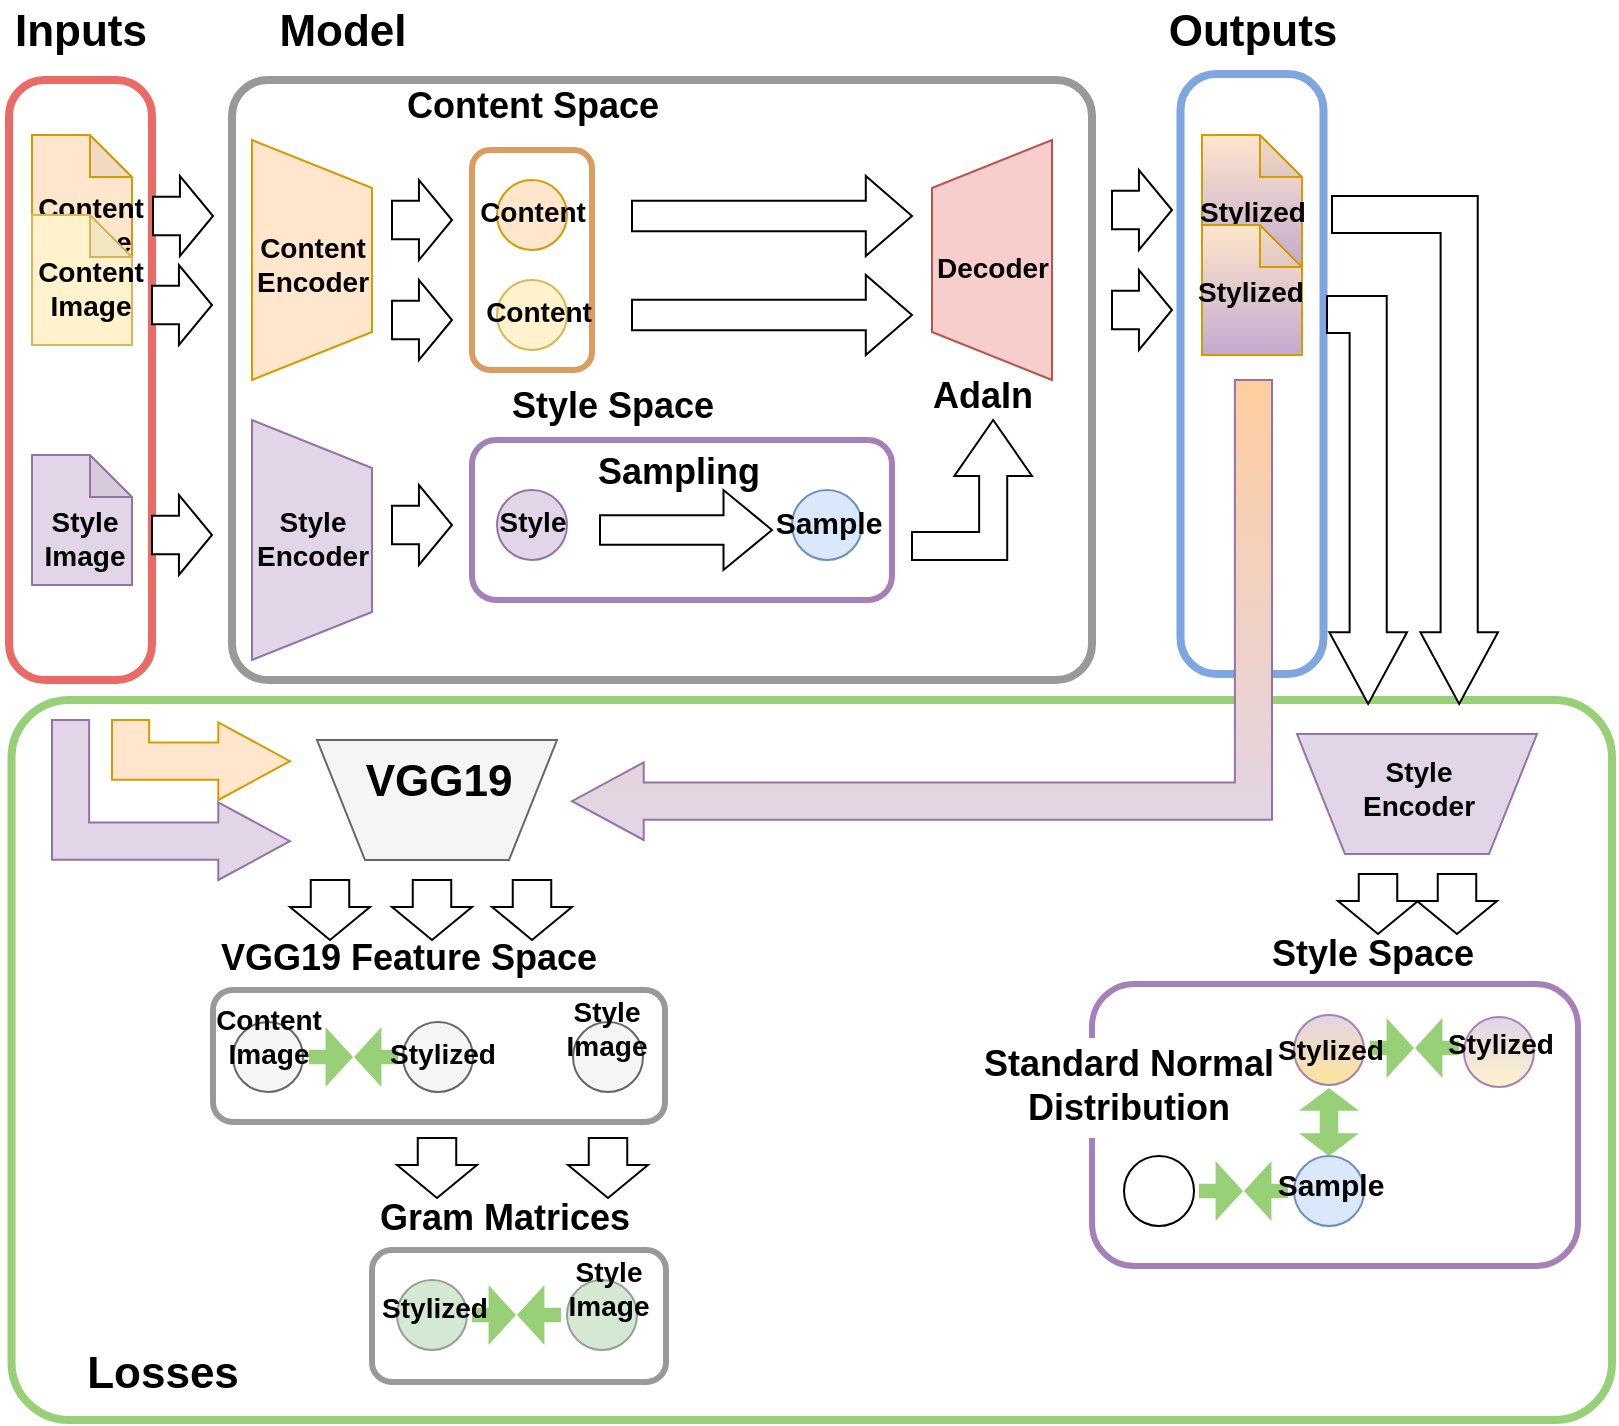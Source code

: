 <mxfile version="12.4.9" type="device"><diagram id="BpUwLvxRDQDON40G88cy" name="Seite-1"><mxGraphModel dx="1808" dy="1293" grid="1" gridSize="10" guides="1" tooltips="1" connect="1" arrows="1" fold="1" page="1" pageScale="1" pageWidth="827" pageHeight="1169" math="0" shadow="0"><root><mxCell id="0"/><mxCell id="1" parent="0"/><mxCell id="b38Dc_NepNKPbcJ1L55v-25" value="" style="rounded=1;whiteSpace=wrap;html=1;strokeColor=#97D077;fillColor=none;strokeWidth=4;perimeterSpacing=20;glass=0;shadow=0;comic=0;arcSize=8;labelBorderColor=#000000;horizontal=0;" vertex="1" parent="1"><mxGeometry x="29.75" y="470" width="800.25" height="360" as="geometry"/></mxCell><mxCell id="B95l_GnRycxYkU9E4nNO-133" value="" style="html=1;shadow=0;dashed=0;align=center;verticalAlign=middle;shape=mxgraph.arrows2.arrow;dy=0.76;dx=13.71;notch=0;rounded=1;glass=0;comic=0;strokeColor=none;strokeWidth=4;fillColor=#97D077;gradientColor=none;" parent="1" vertex="1"><mxGeometry x="178.5" y="633.5" width="22" height="30" as="geometry"/></mxCell><mxCell id="B95l_GnRycxYkU9E4nNO-118" value="" style="shape=note;whiteSpace=wrap;html=1;backgroundOutline=1;darkOpacity=0.05;size=21;fillColor=#ffe6cc;strokeColor=#d79b00;gradientColor=#C3ABD0;" parent="1" vertex="1"><mxGeometry x="625" y="187.5" width="50" height="65" as="geometry"/></mxCell><mxCell id="b38Dc_NepNKPbcJ1L55v-17" value="&lt;font style=&quot;font-size: 14px&quot;&gt;&lt;b&gt;Stylized&lt;/b&gt;&lt;/font&gt;" style="text;html=1;resizable=0;points=[];autosize=1;align=center;verticalAlign=top;spacingTop=-4;fontColor=#000000;" vertex="1" parent="1"><mxGeometry x="615" y="215" width="70" height="20" as="geometry"/></mxCell><mxCell id="b38Dc_NepNKPbcJ1L55v-7" value="" style="rounded=1;whiteSpace=wrap;html=1;strokeColor=#7EA6E0;fillColor=none;strokeWidth=4;perimeterSpacing=20;glass=0;shadow=0;comic=0;arcSize=25;labelBorderColor=#000000;horizontal=0;" vertex="1" parent="1"><mxGeometry x="614.25" y="157" width="71.5" height="300" as="geometry"/></mxCell><mxCell id="b38Dc_NepNKPbcJ1L55v-3" value="" style="rounded=1;whiteSpace=wrap;html=1;strokeColor=#EA6B66;fillColor=none;strokeWidth=4;perimeterSpacing=20;glass=0;shadow=0;comic=0;arcSize=25;labelBorderColor=#000000;horizontal=0;" vertex="1" parent="1"><mxGeometry x="28.5" y="160" width="71.5" height="300" as="geometry"/></mxCell><mxCell id="B95l_GnRycxYkU9E4nNO-8" value="" style="shape=note;whiteSpace=wrap;html=1;backgroundOutline=1;darkOpacity=0.05;size=21;fillColor=#ffe6cc;strokeColor=#d79b00;" parent="1" vertex="1"><mxGeometry x="40" y="187.5" width="50" height="65" as="geometry"/></mxCell><mxCell id="b38Dc_NepNKPbcJ1L55v-8" value="&lt;div&gt;&lt;font style=&quot;font-size: 14px&quot;&gt;&lt;b&gt;Content&lt;/b&gt;&lt;/font&gt;&lt;/div&gt;&lt;div&gt;&lt;font style=&quot;font-size: 14px&quot;&gt;&lt;b&gt;Image&lt;br&gt;&lt;/b&gt;&lt;/font&gt;&lt;/div&gt;" style="text;html=1;resizable=0;points=[];autosize=1;align=center;verticalAlign=top;spacingTop=-4;fontColor=#000000;" vertex="1" parent="1"><mxGeometry x="34.25" y="212.5" width="70" height="30" as="geometry"/></mxCell><mxCell id="B95l_GnRycxYkU9E4nNO-138" value="" style="rounded=1;whiteSpace=wrap;html=1;strokeColor=#A680B8;fillColor=none;strokeWidth=3;" parent="1" vertex="1"><mxGeometry x="570" y="612" width="243" height="141" as="geometry"/></mxCell><mxCell id="B95l_GnRycxYkU9E4nNO-159" value="" style="rounded=1;whiteSpace=wrap;html=1;strokeColor=#999999;fillColor=none;strokeWidth=3;fontColor=#333333;" parent="1" vertex="1"><mxGeometry x="210" y="745" width="147" height="66" as="geometry"/></mxCell><mxCell id="B95l_GnRycxYkU9E4nNO-143" value="" style="rounded=1;whiteSpace=wrap;html=1;strokeColor=#999999;fillColor=none;strokeWidth=3;fontColor=#333333;" parent="1" vertex="1"><mxGeometry x="130.5" y="615" width="226" height="66" as="geometry"/></mxCell><mxCell id="B95l_GnRycxYkU9E4nNO-51" value="" style="rounded=1;whiteSpace=wrap;html=1;strokeColor=#999999;fillColor=none;strokeWidth=4;perimeterSpacing=20;glass=0;shadow=0;comic=0;arcSize=6;labelBorderColor=#000000;horizontal=0;" parent="1" vertex="1"><mxGeometry x="140" y="160" width="430" height="300" as="geometry"/></mxCell><mxCell id="B95l_GnRycxYkU9E4nNO-29" value="" style="rounded=1;whiteSpace=wrap;html=1;strokeColor=#A680B8;fillColor=none;strokeWidth=3;" parent="1" vertex="1"><mxGeometry x="260" y="340" width="210" height="80" as="geometry"/></mxCell><mxCell id="B95l_GnRycxYkU9E4nNO-28" value="" style="rounded=1;whiteSpace=wrap;html=1;strokeColor=#DB9C60;fillColor=none;strokeWidth=3;" parent="1" vertex="1"><mxGeometry x="260" y="195" width="60" height="110" as="geometry"/></mxCell><mxCell id="B95l_GnRycxYkU9E4nNO-2" value="" style="shape=trapezoid;perimeter=trapezoidPerimeter;whiteSpace=wrap;html=1;rotation=90;fillColor=#ffe6cc;strokeColor=#d79b00;" parent="1" vertex="1"><mxGeometry x="120" y="220" width="120" height="60" as="geometry"/></mxCell><mxCell id="B95l_GnRycxYkU9E4nNO-3" value="" style="shape=trapezoid;perimeter=trapezoidPerimeter;whiteSpace=wrap;html=1;rotation=90;fillColor=#e1d5e7;strokeColor=#9673a6;" parent="1" vertex="1"><mxGeometry x="120" y="360" width="120" height="60" as="geometry"/></mxCell><mxCell id="B95l_GnRycxYkU9E4nNO-5" value="" style="shape=note;whiteSpace=wrap;html=1;backgroundOutline=1;darkOpacity=0.05;size=21;fillColor=#e1d5e7;strokeColor=#9673a6;" parent="1" vertex="1"><mxGeometry x="40" y="347.5" width="50" height="65" as="geometry"/></mxCell><mxCell id="B95l_GnRycxYkU9E4nNO-7" value="" style="shape=note;whiteSpace=wrap;html=1;backgroundOutline=1;darkOpacity=0.05;size=21;fillColor=#fff2cc;strokeColor=#d6b656;" parent="1" vertex="1"><mxGeometry x="40" y="227.5" width="50" height="65" as="geometry"/></mxCell><mxCell id="B95l_GnRycxYkU9E4nNO-12" value="" style="shape=singleArrow;whiteSpace=wrap;html=1;arrowWidth=0.481;arrowSize=0.551;" parent="1" vertex="1"><mxGeometry x="100" y="367.5" width="30" height="40" as="geometry"/></mxCell><mxCell id="B95l_GnRycxYkU9E4nNO-13" value="" style="shape=singleArrow;whiteSpace=wrap;html=1;arrowWidth=0.481;arrowSize=0.551;" parent="1" vertex="1"><mxGeometry x="100.5" y="208" width="30" height="40" as="geometry"/></mxCell><mxCell id="B95l_GnRycxYkU9E4nNO-14" value="" style="shape=singleArrow;whiteSpace=wrap;html=1;arrowWidth=0.481;arrowSize=0.551;" parent="1" vertex="1"><mxGeometry x="100" y="252.5" width="30" height="40" as="geometry"/></mxCell><mxCell id="B95l_GnRycxYkU9E4nNO-15" value="" style="ellipse;whiteSpace=wrap;html=1;aspect=fixed;fillColor=#e1d5e7;strokeColor=#9673a6;" parent="1" vertex="1"><mxGeometry x="272.5" y="365" width="35" height="35" as="geometry"/></mxCell><mxCell id="B95l_GnRycxYkU9E4nNO-16" value="" style="ellipse;whiteSpace=wrap;html=1;aspect=fixed;fillColor=#fff2cc;strokeColor=#d6b656;" parent="1" vertex="1"><mxGeometry x="272.5" y="260" width="35" height="35" as="geometry"/></mxCell><mxCell id="B95l_GnRycxYkU9E4nNO-18" value="" style="ellipse;whiteSpace=wrap;html=1;aspect=fixed;fillColor=#ffe6cc;strokeColor=#d79b00;" parent="1" vertex="1"><mxGeometry x="272.5" y="210" width="35" height="35" as="geometry"/></mxCell><mxCell id="B95l_GnRycxYkU9E4nNO-21" value="" style="shape=singleArrow;whiteSpace=wrap;html=1;arrowWidth=0.481;arrowSize=0.551;" parent="1" vertex="1"><mxGeometry x="220" y="210" width="30" height="40" as="geometry"/></mxCell><mxCell id="B95l_GnRycxYkU9E4nNO-22" value="" style="shape=singleArrow;whiteSpace=wrap;html=1;arrowWidth=0.481;arrowSize=0.551;" parent="1" vertex="1"><mxGeometry x="220" y="260" width="30" height="40" as="geometry"/></mxCell><mxCell id="B95l_GnRycxYkU9E4nNO-24" value="" style="shape=singleArrow;whiteSpace=wrap;html=1;arrowWidth=0.481;arrowSize=0.551;" parent="1" vertex="1"><mxGeometry x="220" y="362.5" width="30" height="40" as="geometry"/></mxCell><mxCell id="B95l_GnRycxYkU9E4nNO-25" value="" style="shape=singleArrow;whiteSpace=wrap;html=1;arrowWidth=0.371;arrowSize=0.282;" parent="1" vertex="1"><mxGeometry x="324" y="365" width="86" height="40" as="geometry"/></mxCell><mxCell id="B95l_GnRycxYkU9E4nNO-26" value="" style="ellipse;whiteSpace=wrap;html=1;aspect=fixed;fillColor=#dae8fc;strokeColor=#6c8ebf;" parent="1" vertex="1"><mxGeometry x="420" y="365" width="35" height="35" as="geometry"/></mxCell><mxCell id="B95l_GnRycxYkU9E4nNO-27" value="" style="shape=trapezoid;perimeter=trapezoidPerimeter;whiteSpace=wrap;html=1;rotation=90;fillColor=#f8cecc;strokeColor=#b85450;flipH=1;flipV=1;" parent="1" vertex="1"><mxGeometry x="460" y="220" width="120" height="60" as="geometry"/></mxCell><mxCell id="B95l_GnRycxYkU9E4nNO-30" value="" style="shape=singleArrow;whiteSpace=wrap;html=1;arrowWidth=0.379;arrowSize=0.165;" parent="1" vertex="1"><mxGeometry x="340" y="208" width="140" height="40" as="geometry"/></mxCell><mxCell id="B95l_GnRycxYkU9E4nNO-31" value="" style="shape=singleArrow;whiteSpace=wrap;html=1;arrowWidth=0.379;arrowSize=0.165;" parent="1" vertex="1"><mxGeometry x="340" y="257.5" width="140" height="40" as="geometry"/></mxCell><mxCell id="B95l_GnRycxYkU9E4nNO-32" value="" style="html=1;align=center;verticalAlign=middle;shape=mxgraph.arrows2.bendArrow;dy=7.02;dx=28;notch=0;arrowHead=38.83;strokeColor=#000000;fillColor=#ffffff;direction=south;flipH=0;flipV=1;" parent="1" vertex="1"><mxGeometry x="480" y="330" width="60" height="70" as="geometry"/></mxCell><mxCell id="B95l_GnRycxYkU9E4nNO-36" value="" style="shape=trapezoid;perimeter=trapezoidPerimeter;whiteSpace=wrap;html=1;rotation=90;fillColor=#f5f5f5;strokeColor=#666666;fontColor=#333333;direction=south;" parent="1" vertex="1"><mxGeometry x="212.5" y="460" width="60" height="120" as="geometry"/></mxCell><mxCell id="B95l_GnRycxYkU9E4nNO-38" value="" style="shape=singleArrow;whiteSpace=wrap;html=1;arrowWidth=0.481;arrowSize=0.551;" parent="1" vertex="1"><mxGeometry x="580" y="205" width="30" height="40" as="geometry"/></mxCell><mxCell id="B95l_GnRycxYkU9E4nNO-40" value="" style="html=1;align=center;verticalAlign=middle;shape=mxgraph.arrows2.bendArrow;dy=9.28;dx=35.86;notch=0;arrowHead=38.83;strokeColor=#d79b00;fillColor=#ffe6cc;direction=east;flipH=0;flipV=1;" parent="1" vertex="1"><mxGeometry x="80" y="480" width="89" height="40" as="geometry"/></mxCell><mxCell id="B95l_GnRycxYkU9E4nNO-44" value="" style="shape=singleArrow;whiteSpace=wrap;html=1;arrowWidth=0.481;arrowSize=0.551;" parent="1" vertex="1"><mxGeometry x="580" y="255" width="30" height="40" as="geometry"/></mxCell><mxCell id="B95l_GnRycxYkU9E4nNO-46" value="" style="html=1;align=center;verticalAlign=middle;shape=mxgraph.arrows2.bendArrow;dy=9.28;dx=35.86;notch=0;arrowHead=38.83;strokeColor=#9673a6;fillColor=#e1d5e7;direction=east;flipH=0;flipV=1;" parent="1" vertex="1"><mxGeometry x="50" y="480" width="119" height="80" as="geometry"/></mxCell><mxCell id="B95l_GnRycxYkU9E4nNO-47" value="" style="html=1;align=center;verticalAlign=middle;shape=mxgraph.arrows2.bendArrow;dy=9.28;dx=35.86;notch=0;arrowHead=38.83;strokeColor=#9673a6;fillColor=#e1d5e7;direction=east;flipH=1;flipV=1;gradientColor=#FFCE9F;" parent="1" vertex="1"><mxGeometry x="310" y="310" width="350" height="230" as="geometry"/></mxCell><mxCell id="B95l_GnRycxYkU9E4nNO-48" value="" style="shape=trapezoid;perimeter=trapezoidPerimeter;whiteSpace=wrap;html=1;rotation=90;fillColor=#e1d5e7;strokeColor=#9673a6;direction=south;" parent="1" vertex="1"><mxGeometry x="702.5" y="457" width="60" height="120" as="geometry"/></mxCell><mxCell id="B95l_GnRycxYkU9E4nNO-54" value="&lt;div style=&quot;font-size: 22px&quot; align=&quot;center&quot;&gt;&lt;font style=&quot;font-size: 22px&quot;&gt;&lt;b&gt;Model&lt;/b&gt;&lt;/font&gt;&lt;/div&gt;" style="text;html=1;resizable=0;points=[];autosize=1;align=center;verticalAlign=top;spacingTop=-4;fontColor=#000000;" parent="1" vertex="1"><mxGeometry x="155" y="120" width="80" height="20" as="geometry"/></mxCell><mxCell id="B95l_GnRycxYkU9E4nNO-55" value="&lt;div&gt;&lt;font style=&quot;font-size: 14px&quot;&gt;&lt;b&gt;Content&lt;/b&gt;&lt;/font&gt;&lt;/div&gt;&lt;div&gt;&lt;font style=&quot;font-size: 14px&quot;&gt;&lt;b&gt;Image&lt;br&gt;&lt;/b&gt;&lt;/font&gt;&lt;/div&gt;" style="text;html=1;resizable=0;points=[];autosize=1;align=center;verticalAlign=top;spacingTop=-4;fontColor=#000000;" parent="1" vertex="1"><mxGeometry x="34.25" y="245" width="70" height="30" as="geometry"/></mxCell><mxCell id="B95l_GnRycxYkU9E4nNO-57" value="&lt;font style=&quot;font-size: 14px&quot;&gt;&lt;b&gt;Content&lt;/b&gt;&lt;/font&gt;" style="text;html=1;resizable=0;points=[];autosize=1;align=center;verticalAlign=top;spacingTop=-4;fontColor=#000000;" parent="1" vertex="1"><mxGeometry x="255" y="215" width="70" height="20" as="geometry"/></mxCell><mxCell id="B95l_GnRycxYkU9E4nNO-64" value="&lt;div style=&quot;font-size: 14px&quot;&gt;&lt;b&gt;&lt;font style=&quot;font-size: 14px&quot;&gt;Content &lt;br&gt;&lt;/font&gt;&lt;/b&gt;&lt;/div&gt;&lt;div style=&quot;font-size: 14px&quot;&gt;&lt;b&gt;&lt;font style=&quot;font-size: 14px&quot;&gt;Encoder&lt;/font&gt;&lt;/b&gt;&lt;/div&gt;" style="text;html=1;resizable=0;points=[];autosize=1;align=center;verticalAlign=top;spacingTop=-4;fontColor=#000000;" parent="1" vertex="1"><mxGeometry x="145" y="232.5" width="70" height="30" as="geometry"/></mxCell><mxCell id="B95l_GnRycxYkU9E4nNO-65" value="&lt;div style=&quot;font-size: 14px&quot;&gt;&lt;b&gt;&lt;font style=&quot;font-size: 14px&quot;&gt;Style&lt;br&gt;&lt;/font&gt;&lt;/b&gt;&lt;/div&gt;&lt;div style=&quot;font-size: 14px&quot;&gt;&lt;b&gt;&lt;font style=&quot;font-size: 14px&quot;&gt;Encoder&lt;/font&gt;&lt;/b&gt;&lt;/div&gt;" style="text;html=1;resizable=0;points=[];autosize=1;align=center;verticalAlign=top;spacingTop=-4;fontColor=#000000;" parent="1" vertex="1"><mxGeometry x="145" y="370" width="70" height="30" as="geometry"/></mxCell><mxCell id="B95l_GnRycxYkU9E4nNO-67" value="&lt;font style=&quot;font-size: 14px&quot;&gt;&lt;b&gt;Style&lt;/b&gt;&lt;/font&gt;" style="text;html=1;resizable=0;points=[];autosize=1;align=center;verticalAlign=top;spacingTop=-4;fontColor=#000000;" parent="1" vertex="1"><mxGeometry x="265" y="370" width="50" height="20" as="geometry"/></mxCell><mxCell id="B95l_GnRycxYkU9E4nNO-70" value="&lt;b&gt;&lt;font style=&quot;font-size: 14px&quot;&gt;Decoder&lt;/font&gt;&lt;/b&gt;" style="text;html=1;resizable=0;points=[];autosize=1;align=center;verticalAlign=top;spacingTop=-4;fontColor=#000000;" parent="1" vertex="1"><mxGeometry x="485" y="242.5" width="70" height="20" as="geometry"/></mxCell><mxCell id="B95l_GnRycxYkU9E4nNO-71" value="&lt;div style=&quot;font-size: 18px&quot; align=&quot;center&quot;&gt;&lt;font style=&quot;font-size: 18px&quot;&gt;&lt;b&gt;&lt;font&gt;Content Space&lt;/font&gt;&lt;br&gt;&lt;/b&gt;&lt;/font&gt;&lt;/div&gt;" style="text;html=1;resizable=0;points=[];autosize=1;align=center;verticalAlign=top;spacingTop=-4;fontColor=#000000;" parent="1" vertex="1"><mxGeometry x="220" y="160" width="140" height="20" as="geometry"/></mxCell><mxCell id="B95l_GnRycxYkU9E4nNO-72" value="&lt;div style=&quot;font-size: 18px&quot; align=&quot;center&quot;&gt;&lt;font style=&quot;font-size: 18px&quot;&gt;&lt;b&gt;Style Space&lt;br&gt;&lt;/b&gt;&lt;/font&gt;&lt;/div&gt;" style="text;html=1;resizable=0;points=[];autosize=1;align=center;verticalAlign=top;spacingTop=-4;fontColor=#000000;" parent="1" vertex="1"><mxGeometry x="270" y="310" width="120" height="20" as="geometry"/></mxCell><mxCell id="B95l_GnRycxYkU9E4nNO-89" value="" style="shape=singleArrow;whiteSpace=wrap;html=1;arrowWidth=0.481;arrowSize=0.551;direction=south;" parent="1" vertex="1"><mxGeometry x="693" y="557" width="40" height="30" as="geometry"/></mxCell><mxCell id="B95l_GnRycxYkU9E4nNO-91" value="" style="shape=singleArrow;whiteSpace=wrap;html=1;arrowWidth=0.481;arrowSize=0.551;direction=south;" parent="1" vertex="1"><mxGeometry x="732.5" y="557" width="40" height="30" as="geometry"/></mxCell><mxCell id="B95l_GnRycxYkU9E4nNO-103" value="" style="html=1;align=center;verticalAlign=middle;shape=mxgraph.arrows2.bendArrow;dy=9.28;dx=35.86;notch=0;arrowHead=38.83;strokeColor=#000000;fillColor=#ffffff;direction=south;flipH=0;flipV=0;" parent="1" vertex="1"><mxGeometry x="687.5" y="268" width="40" height="204" as="geometry"/></mxCell><mxCell id="B95l_GnRycxYkU9E4nNO-104" value="" style="html=1;align=center;verticalAlign=middle;shape=mxgraph.arrows2.bendArrow;dy=9.28;dx=35.86;notch=0;arrowHead=38.83;strokeColor=#000000;fillColor=#ffffff;direction=south;flipH=0;flipV=0;" parent="1" vertex="1"><mxGeometry x="690" y="218" width="83" height="254" as="geometry"/></mxCell><mxCell id="B95l_GnRycxYkU9E4nNO-105" value="" style="ellipse;whiteSpace=wrap;html=1;aspect=fixed;fillColor=#E1D5E7;strokeColor=#A680B8;gradientDirection=east;gradientColor=#FFE599;direction=south;" parent="1" vertex="1"><mxGeometry x="671" y="627.5" width="35" height="35" as="geometry"/></mxCell><mxCell id="B95l_GnRycxYkU9E4nNO-107" value="" style="ellipse;whiteSpace=wrap;html=1;aspect=fixed;fillColor=#E1D5E7;strokeColor=#A680B8;gradientDirection=east;gradientColor=#FFF2CC;direction=south;" parent="1" vertex="1"><mxGeometry x="756" y="628.5" width="35" height="35" as="geometry"/></mxCell><mxCell id="B95l_GnRycxYkU9E4nNO-112" value="" style="ellipse;whiteSpace=wrap;html=1;aspect=fixed;fillColor=#dae8fc;strokeColor=#6c8ebf;gradientDirection=east;direction=south;" parent="1" vertex="1"><mxGeometry x="671" y="698" width="35" height="35" as="geometry"/></mxCell><mxCell id="B95l_GnRycxYkU9E4nNO-114" value="" style="html=1;shadow=0;dashed=0;align=center;verticalAlign=middle;shape=mxgraph.arrows2.twoWayArrow;dy=0.69;dx=11.33;rounded=1;glass=0;comic=0;strokeColor=none;strokeWidth=4;fillColor=#97D077;direction=south;" parent="1" vertex="1"><mxGeometry x="673.5" y="664" width="30" height="34" as="geometry"/></mxCell><mxCell id="B95l_GnRycxYkU9E4nNO-116" value="" style="html=1;shadow=0;dashed=0;align=center;verticalAlign=middle;shape=mxgraph.arrows2.arrow;dy=0.76;dx=13.71;notch=0;rounded=1;glass=0;comic=0;strokeColor=none;strokeWidth=4;fillColor=#97D077;gradientColor=none;" parent="1" vertex="1"><mxGeometry x="709" y="629" width="22" height="30" as="geometry"/></mxCell><mxCell id="B95l_GnRycxYkU9E4nNO-117" value="&lt;font style=&quot;font-size: 22px&quot;&gt;&lt;b&gt;&lt;font style=&quot;font-size: 22px&quot;&gt;VGG19&lt;/font&gt;&lt;/b&gt;&lt;/font&gt;" style="text;html=1;resizable=0;points=[];autosize=1;align=center;verticalAlign=top;spacingTop=-4;direction=south;fontColor=#000000;" parent="1" vertex="1"><mxGeometry x="197.5" y="495" width="90" height="20" as="geometry"/></mxCell><mxCell id="B95l_GnRycxYkU9E4nNO-119" value="" style="shape=note;whiteSpace=wrap;html=1;backgroundOutline=1;darkOpacity=0.05;size=21;fillColor=#ffe6cc;strokeColor=#d79b00;gradientColor=#C3ABD0;" parent="1" vertex="1"><mxGeometry x="625" y="232.5" width="50" height="65" as="geometry"/></mxCell><mxCell id="B95l_GnRycxYkU9E4nNO-122" value="" style="html=1;shadow=0;dashed=0;align=center;verticalAlign=middle;shape=mxgraph.arrows2.arrow;dy=0.76;dx=13.71;notch=0;rounded=1;glass=0;comic=0;strokeColor=none;strokeWidth=4;fillColor=#97D077;gradientColor=none;flipH=1;" parent="1" vertex="1"><mxGeometry x="731.5" y="629" width="22" height="30" as="geometry"/></mxCell><mxCell id="B95l_GnRycxYkU9E4nNO-125" value="" style="ellipse;whiteSpace=wrap;html=1;aspect=fixed;fillColor=#f5f5f5;strokeColor=#666666;gradientDirection=east;direction=south;fontColor=#333333;" parent="1" vertex="1"><mxGeometry x="140.5" y="631" width="35" height="35" as="geometry"/></mxCell><mxCell id="B95l_GnRycxYkU9E4nNO-126" value="&lt;div&gt;&lt;b&gt;&lt;font style=&quot;font-size: 14px&quot;&gt;Content&lt;/font&gt;&lt;/b&gt;&lt;/div&gt;&lt;div&gt;&lt;b&gt;&lt;font style=&quot;font-size: 14px&quot;&gt;Image&lt;br&gt;&lt;/font&gt;&lt;/b&gt;&lt;/div&gt;" style="text;html=1;resizable=0;points=[];autosize=1;align=center;verticalAlign=top;spacingTop=-4;direction=south;fontColor=#000000;" parent="1" vertex="1"><mxGeometry x="123" y="619" width="70" height="30" as="geometry"/></mxCell><mxCell id="B95l_GnRycxYkU9E4nNO-129" value="" style="ellipse;whiteSpace=wrap;html=1;aspect=fixed;fillColor=#f5f5f5;strokeColor=#666666;gradientDirection=east;direction=south;fontColor=#333333;" parent="1" vertex="1"><mxGeometry x="225.5" y="631" width="35" height="35" as="geometry"/></mxCell><mxCell id="B95l_GnRycxYkU9E4nNO-134" value="" style="html=1;shadow=0;dashed=0;align=center;verticalAlign=middle;shape=mxgraph.arrows2.arrow;dy=0.76;dx=13.71;notch=0;rounded=1;glass=0;comic=0;strokeColor=none;strokeWidth=4;fillColor=#97D077;gradientColor=none;flipH=1;" parent="1" vertex="1"><mxGeometry x="201" y="633.5" width="22" height="30" as="geometry"/></mxCell><mxCell id="B95l_GnRycxYkU9E4nNO-135" value="" style="shape=singleArrow;whiteSpace=wrap;html=1;arrowWidth=0.481;arrowSize=0.551;direction=south;" parent="1" vertex="1"><mxGeometry x="169" y="560" width="40" height="30" as="geometry"/></mxCell><mxCell id="B95l_GnRycxYkU9E4nNO-136" value="" style="shape=singleArrow;whiteSpace=wrap;html=1;arrowWidth=0.481;arrowSize=0.551;direction=south;" parent="1" vertex="1"><mxGeometry x="220" y="560" width="40" height="30" as="geometry"/></mxCell><mxCell id="B95l_GnRycxYkU9E4nNO-139" value="&lt;div style=&quot;font-size: 18px&quot; align=&quot;center&quot;&gt;&lt;font style=&quot;font-size: 18px&quot;&gt;&lt;b&gt;Style Space&lt;br&gt;&lt;/b&gt;&lt;/font&gt;&lt;/div&gt;" style="text;html=1;resizable=0;points=[];autosize=1;align=center;verticalAlign=top;spacingTop=-4;fontColor=#000000;" parent="1" vertex="1"><mxGeometry x="650" y="584" width="120" height="20" as="geometry"/></mxCell><mxCell id="B95l_GnRycxYkU9E4nNO-140" value="" style="shape=singleArrow;whiteSpace=wrap;html=1;arrowWidth=0.481;arrowSize=0.551;direction=south;" parent="1" vertex="1"><mxGeometry x="270" y="560" width="40" height="30" as="geometry"/></mxCell><mxCell id="B95l_GnRycxYkU9E4nNO-141" value="" style="ellipse;whiteSpace=wrap;html=1;aspect=fixed;fillColor=#f5f5f5;strokeColor=#666666;gradientDirection=east;direction=south;fontColor=#333333;" parent="1" vertex="1"><mxGeometry x="310.5" y="631" width="35" height="35" as="geometry"/></mxCell><mxCell id="B95l_GnRycxYkU9E4nNO-144" value="&lt;div style=&quot;font-size: 18px&quot; align=&quot;center&quot;&gt;&lt;font style=&quot;font-size: 18px&quot;&gt;&lt;b&gt;VGG19 Feature Space&lt;br&gt;&lt;/b&gt;&lt;/font&gt;&lt;/div&gt;" style="text;html=1;resizable=0;points=[];autosize=1;align=center;verticalAlign=top;spacingTop=-4;fontColor=#000000;" parent="1" vertex="1"><mxGeometry x="128" y="586" width="200" height="20" as="geometry"/></mxCell><mxCell id="B95l_GnRycxYkU9E4nNO-145" value="" style="shape=singleArrow;whiteSpace=wrap;html=1;arrowWidth=0.481;arrowSize=0.551;direction=south;" parent="1" vertex="1"><mxGeometry x="222.5" y="689" width="40" height="30" as="geometry"/></mxCell><mxCell id="B95l_GnRycxYkU9E4nNO-146" value="" style="shape=singleArrow;whiteSpace=wrap;html=1;arrowWidth=0.481;arrowSize=0.551;direction=south;" parent="1" vertex="1"><mxGeometry x="308" y="689" width="40" height="30" as="geometry"/></mxCell><mxCell id="B95l_GnRycxYkU9E4nNO-147" value="" style="ellipse;whiteSpace=wrap;html=1;aspect=fixed;fillColor=#D5E8D4;strokeColor=#93A193;gradientDirection=east;direction=south;fontColor=#333333;" parent="1" vertex="1"><mxGeometry x="222.5" y="760" width="35" height="35" as="geometry"/></mxCell><mxCell id="B95l_GnRycxYkU9E4nNO-149" value="" style="ellipse;whiteSpace=wrap;html=1;aspect=fixed;fillColor=#D5E8D4;strokeColor=#93A193;gradientDirection=east;direction=south;fontColor=#333333;" parent="1" vertex="1"><mxGeometry x="307.5" y="760" width="35" height="35" as="geometry"/></mxCell><mxCell id="B95l_GnRycxYkU9E4nNO-156" value="" style="html=1;shadow=0;dashed=0;align=center;verticalAlign=middle;shape=mxgraph.arrows2.arrow;dy=0.76;dx=13.71;notch=0;rounded=1;glass=0;comic=0;strokeColor=none;strokeWidth=4;fillColor=#97D077;gradientColor=none;" parent="1" vertex="1"><mxGeometry x="260" y="762.5" width="22" height="30" as="geometry"/></mxCell><mxCell id="B95l_GnRycxYkU9E4nNO-157" value="" style="html=1;shadow=0;dashed=0;align=center;verticalAlign=middle;shape=mxgraph.arrows2.arrow;dy=0.76;dx=13.71;notch=0;rounded=1;glass=0;comic=0;strokeColor=none;strokeWidth=4;fillColor=#97D077;gradientColor=none;flipH=1;" parent="1" vertex="1"><mxGeometry x="282.5" y="762.5" width="22" height="30" as="geometry"/></mxCell><mxCell id="B95l_GnRycxYkU9E4nNO-160" value="&lt;font style=&quot;font-size: 18px&quot;&gt;&lt;b&gt;Gram Matrices&lt;br&gt;&lt;/b&gt;&lt;/font&gt;" style="text;html=1;resizable=0;points=[];autosize=1;align=center;verticalAlign=top;spacingTop=-4;fontColor=#000000;" parent="1" vertex="1"><mxGeometry x="205.5" y="715.5" width="140" height="20" as="geometry"/></mxCell><mxCell id="B95l_GnRycxYkU9E4nNO-165" value="" style="ellipse;whiteSpace=wrap;html=1;aspect=fixed;gradientDirection=east;direction=south;" parent="1" vertex="1"><mxGeometry x="586" y="698" width="35" height="35" as="geometry"/></mxCell><mxCell id="B95l_GnRycxYkU9E4nNO-166" value="&lt;div&gt;&lt;b&gt;&lt;font style=&quot;font-size: 18px&quot;&gt;Standard Normal &lt;br&gt;&lt;/font&gt;&lt;/b&gt;&lt;/div&gt;&lt;div&gt;&lt;b&gt;&lt;font style=&quot;font-size: 18px&quot;&gt;Distribution&lt;/font&gt;&lt;/b&gt; &lt;/div&gt;" style="text;html=1;resizable=0;points=[];autosize=1;align=center;verticalAlign=top;spacingTop=-4;direction=south;fillColor=#ffffff;" parent="1" vertex="1"><mxGeometry x="508" y="639" width="160" height="50" as="geometry"/></mxCell><mxCell id="B95l_GnRycxYkU9E4nNO-169" value="" style="html=1;shadow=0;dashed=0;align=center;verticalAlign=middle;shape=mxgraph.arrows2.arrow;dy=0.76;dx=13.71;notch=0;rounded=1;glass=0;comic=0;strokeColor=none;strokeWidth=4;fillColor=#97D077;gradientColor=none;" parent="1" vertex="1"><mxGeometry x="623.5" y="700.5" width="22" height="30" as="geometry"/></mxCell><mxCell id="B95l_GnRycxYkU9E4nNO-170" value="" style="html=1;shadow=0;dashed=0;align=center;verticalAlign=middle;shape=mxgraph.arrows2.arrow;dy=0.76;dx=13.71;notch=0;rounded=1;glass=0;comic=0;strokeColor=none;strokeWidth=4;fillColor=#97D077;gradientColor=none;flipH=1;" parent="1" vertex="1"><mxGeometry x="646" y="700.5" width="22" height="30" as="geometry"/></mxCell><mxCell id="Z-QVt-blYzhlU_kxZros-1" value="&lt;div style=&quot;font-size: 18px&quot; align=&quot;center&quot;&gt;&lt;font style=&quot;font-size: 18px&quot;&gt;&lt;b&gt;Sampling&lt;br&gt;&lt;/b&gt;&lt;/font&gt;&lt;/div&gt;" style="text;html=1;resizable=0;points=[];autosize=1;align=center;verticalAlign=top;spacingTop=-4;fontColor=#000000;" parent="1" vertex="1"><mxGeometry x="313" y="342.5" width="100" height="20" as="geometry"/></mxCell><mxCell id="Z-QVt-blYzhlU_kxZros-5" value="&lt;font style=&quot;font-size: 18px&quot;&gt;&lt;b&gt;AdaIn&lt;br&gt;&lt;/b&gt;&lt;/font&gt;" style="text;html=1;resizable=0;points=[];autosize=1;align=center;verticalAlign=top;spacingTop=-4;fontColor=#000000;" parent="1" vertex="1"><mxGeometry x="480" y="305" width="70" height="20" as="geometry"/></mxCell><mxCell id="b38Dc_NepNKPbcJ1L55v-2" value="&lt;div style=&quot;font-size: 14px&quot;&gt;&lt;b&gt;&lt;font style=&quot;font-size: 14px&quot;&gt;Style&lt;br&gt;&lt;/font&gt;&lt;/b&gt;&lt;/div&gt;&lt;div style=&quot;font-size: 14px&quot;&gt;&lt;b&gt;&lt;font style=&quot;font-size: 14px&quot;&gt;Encoder&lt;/font&gt;&lt;/b&gt;&lt;/div&gt;" style="text;html=1;resizable=0;points=[];autosize=1;align=center;verticalAlign=top;spacingTop=-4;fontColor=#000000;" vertex="1" parent="1"><mxGeometry x="697.5" y="495" width="70" height="30" as="geometry"/></mxCell><mxCell id="b38Dc_NepNKPbcJ1L55v-5" value="&lt;div style=&quot;font-size: 22px&quot; align=&quot;center&quot;&gt;&lt;font style=&quot;font-size: 22px&quot;&gt;&lt;b&gt;Inputs&lt;/b&gt;&lt;/font&gt;&lt;/div&gt;" style="text;html=1;resizable=0;points=[];autosize=1;align=center;verticalAlign=top;spacingTop=-4;fontColor=#000000;" vertex="1" parent="1"><mxGeometry x="24.25" y="120" width="80" height="20" as="geometry"/></mxCell><mxCell id="b38Dc_NepNKPbcJ1L55v-6" value="&lt;font style=&quot;font-size: 22px&quot;&gt;&lt;b&gt;Outputs&lt;/b&gt;&lt;/font&gt;" style="text;html=1;resizable=0;points=[];autosize=1;align=center;verticalAlign=top;spacingTop=-4;fontColor=#000000;" vertex="1" parent="1"><mxGeometry x="600" y="120" width="100" height="20" as="geometry"/></mxCell><mxCell id="b38Dc_NepNKPbcJ1L55v-9" value="&lt;div&gt;&lt;font style=&quot;font-size: 14px&quot;&gt;&lt;b&gt;Style&lt;/b&gt;&lt;/font&gt;&lt;/div&gt;&lt;div&gt;&lt;font style=&quot;font-size: 14px&quot;&gt;&lt;b&gt;Image&lt;br&gt;&lt;/b&gt;&lt;/font&gt;&lt;/div&gt;" style="text;html=1;resizable=0;points=[];autosize=1;align=center;verticalAlign=top;spacingTop=-4;fontColor=#000000;" vertex="1" parent="1"><mxGeometry x="35.5" y="370" width="60" height="30" as="geometry"/></mxCell><mxCell id="b38Dc_NepNKPbcJ1L55v-14" value="&lt;font style=&quot;font-size: 15px&quot;&gt;&lt;b&gt;Sample&lt;/b&gt;&lt;/font&gt;" style="text;html=1;resizable=0;points=[];autosize=1;align=center;verticalAlign=top;spacingTop=-4;fontColor=#000000;" vertex="1" parent="1"><mxGeometry x="403" y="370" width="70" height="20" as="geometry"/></mxCell><mxCell id="b38Dc_NepNKPbcJ1L55v-15" value="&lt;font style=&quot;font-size: 14px&quot;&gt;&lt;b&gt;Content&lt;/b&gt;&lt;/font&gt;" style="text;html=1;resizable=0;points=[];autosize=1;align=center;verticalAlign=top;spacingTop=-4;fontColor=#000000;" vertex="1" parent="1"><mxGeometry x="257.5" y="265" width="70" height="20" as="geometry"/></mxCell><mxCell id="b38Dc_NepNKPbcJ1L55v-16" value="&lt;font style=&quot;font-size: 14px&quot;&gt;&lt;b&gt;Stylized&lt;/b&gt;&lt;/font&gt;" style="text;html=1;resizable=0;points=[];autosize=1;align=center;verticalAlign=top;spacingTop=-4;fontColor=#000000;" vertex="1" parent="1"><mxGeometry x="614.25" y="255" width="70" height="20" as="geometry"/></mxCell><mxCell id="b38Dc_NepNKPbcJ1L55v-18" value="&lt;font style=&quot;font-size: 14px&quot;&gt;&lt;b&gt;Stylized&lt;/b&gt;&lt;/font&gt;" style="text;html=1;resizable=0;points=[];autosize=1;align=center;verticalAlign=top;spacingTop=-4;fontColor=#000000;" vertex="1" parent="1"><mxGeometry x="210" y="636" width="70" height="20" as="geometry"/></mxCell><mxCell id="b38Dc_NepNKPbcJ1L55v-19" value="&lt;div&gt;&lt;font style=&quot;font-size: 14px&quot;&gt;&lt;b&gt;Style&lt;/b&gt;&lt;/font&gt;&lt;/div&gt;&lt;div&gt;&lt;font style=&quot;font-size: 14px&quot;&gt;&lt;b&gt;Image&lt;br&gt;&lt;/b&gt;&lt;/font&gt;&lt;/div&gt;" style="text;html=1;resizable=0;points=[];autosize=1;align=center;verticalAlign=top;spacingTop=-4;fontColor=#000000;" vertex="1" parent="1"><mxGeometry x="297" y="615" width="60" height="30" as="geometry"/></mxCell><mxCell id="b38Dc_NepNKPbcJ1L55v-20" value="&lt;font style=&quot;font-size: 14px&quot;&gt;&lt;b&gt;Stylized&lt;/b&gt;&lt;/font&gt;" style="text;html=1;resizable=0;points=[];autosize=1;align=center;verticalAlign=top;spacingTop=-4;fontColor=#000000;" vertex="1" parent="1"><mxGeometry x="205.5" y="762.5" width="70" height="20" as="geometry"/></mxCell><mxCell id="b38Dc_NepNKPbcJ1L55v-21" value="&lt;div&gt;&lt;font style=&quot;font-size: 14px&quot;&gt;&lt;b&gt;Style&lt;/b&gt;&lt;/font&gt;&lt;/div&gt;&lt;div&gt;&lt;font style=&quot;font-size: 14px&quot;&gt;&lt;b&gt;Image&lt;br&gt;&lt;/b&gt;&lt;/font&gt;&lt;/div&gt;" style="text;html=1;resizable=0;points=[];autosize=1;align=center;verticalAlign=top;spacingTop=-4;fontColor=#000000;" vertex="1" parent="1"><mxGeometry x="298" y="745" width="60" height="30" as="geometry"/></mxCell><mxCell id="b38Dc_NepNKPbcJ1L55v-22" value="&lt;font style=&quot;font-size: 14px&quot;&gt;&lt;b&gt;Stylized&lt;/b&gt;&lt;/font&gt;" style="text;html=1;resizable=0;points=[];autosize=1;align=center;verticalAlign=top;spacingTop=-4;fontColor=#000000;" vertex="1" parent="1"><mxGeometry x="653.5" y="633.5" width="70" height="20" as="geometry"/></mxCell><mxCell id="b38Dc_NepNKPbcJ1L55v-23" value="&lt;font style=&quot;font-size: 14px&quot;&gt;&lt;b&gt;Stylized&lt;/b&gt;&lt;/font&gt;" style="text;html=1;resizable=0;points=[];autosize=1;align=center;verticalAlign=top;spacingTop=-4;fontColor=#000000;" vertex="1" parent="1"><mxGeometry x="738.5" y="631" width="70" height="20" as="geometry"/></mxCell><mxCell id="b38Dc_NepNKPbcJ1L55v-24" value="&lt;font style=&quot;font-size: 15px&quot;&gt;&lt;b&gt;Sample&lt;/b&gt;&lt;/font&gt;" style="text;html=1;resizable=0;points=[];autosize=1;align=center;verticalAlign=top;spacingTop=-4;fontColor=#000000;" vertex="1" parent="1"><mxGeometry x="653.5" y="700.5" width="70" height="20" as="geometry"/></mxCell><mxCell id="b38Dc_NepNKPbcJ1L55v-28" value="&lt;font style=&quot;font-size: 22px&quot;&gt;&lt;b&gt;Losses&lt;/b&gt;&lt;/font&gt;" style="text;html=1;resizable=0;points=[];autosize=1;align=center;verticalAlign=top;spacingTop=-4;fontColor=#000000;" vertex="1" parent="1"><mxGeometry x="60" y="791" width="90" height="20" as="geometry"/></mxCell></root></mxGraphModel></diagram></mxfile>